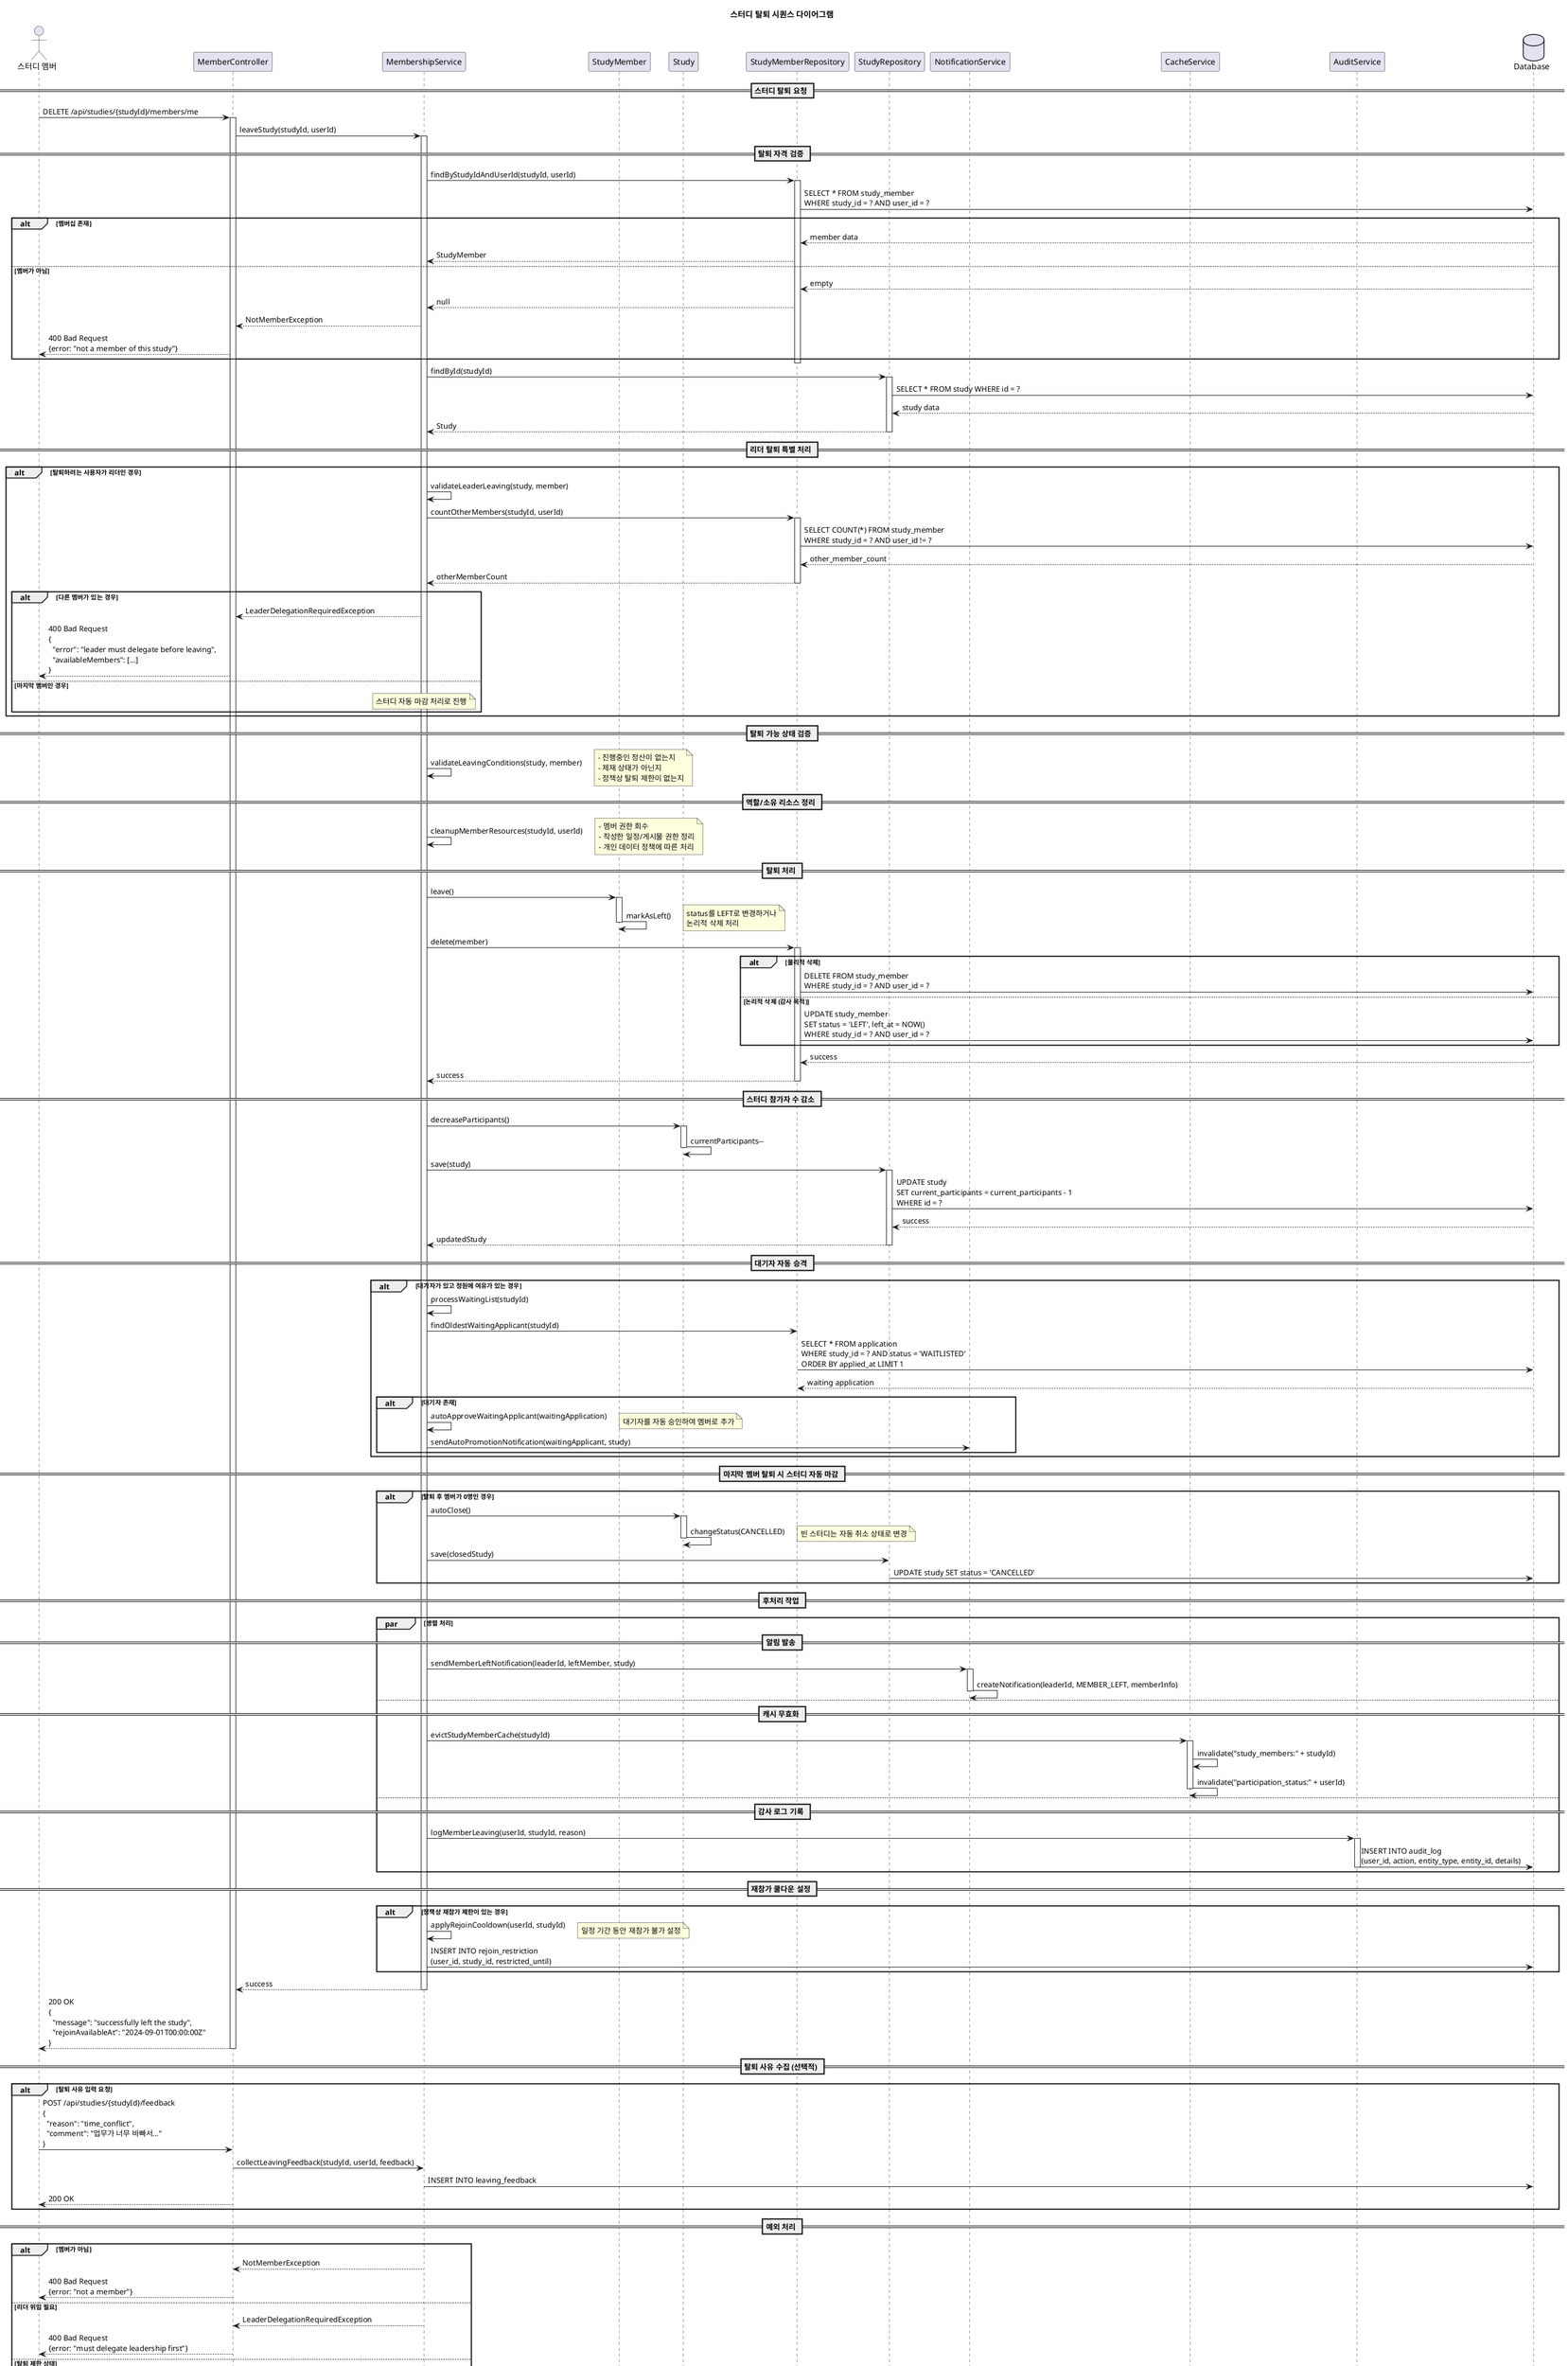 @startuml
title 스터디 탈퇴 시퀀스 다이어그램

actor "스터디 멤버" as Member
participant "MemberController" as Controller
participant "MembershipService" as MemberService
participant "StudyMember" as MemberDomain
participant "Study" as StudyDomain
participant "StudyMemberRepository" as MemberRepo
participant "StudyRepository" as StudyRepo
participant "NotificationService" as NotifyService
participant "CacheService" as CacheService
participant "AuditService" as AuditService
database "Database" as DB

== 스터디 탈퇴 요청 ==
Member -> Controller: DELETE /api/studies/{studyId}/members/me
activate Controller

Controller -> MemberService: leaveStudy(studyId, userId)
activate MemberService

== 탈퇴 자격 검증 ==
MemberService -> MemberRepo: findByStudyIdAndUserId(studyId, userId)
activate MemberRepo
MemberRepo -> DB: SELECT * FROM study_member\nWHERE study_id = ? AND user_id = ?
alt 멤버십 존재
    DB --> MemberRepo: member data
    MemberRepo --> MemberService: StudyMember
else 멤버가 아님
    DB --> MemberRepo: empty
    MemberRepo --> MemberService: null
    MemberService --> Controller: NotMemberException
    Controller --> Member: 400 Bad Request\n{error: "not a member of this study"}
end
deactivate MemberRepo

MemberService -> StudyRepo: findById(studyId)
activate StudyRepo
StudyRepo -> DB: SELECT * FROM study WHERE id = ?
DB --> StudyRepo: study data
StudyRepo --> MemberService: Study
deactivate StudyRepo

== 리더 탈퇴 특별 처리 ==
alt 탈퇴하려는 사용자가 리더인 경우
    MemberService -> MemberService: validateLeaderLeaving(study, member)

    MemberService -> MemberRepo: countOtherMembers(studyId, userId)
    activate MemberRepo
    MemberRepo -> DB: SELECT COUNT(*) FROM study_member\nWHERE study_id = ? AND user_id != ?
    DB --> MemberRepo: other_member_count
    MemberRepo --> MemberService: otherMemberCount
    deactivate MemberRepo

    alt 다른 멤버가 있는 경우
        MemberService --> Controller: LeaderDelegationRequiredException
        Controller --> Member: 400 Bad Request\n{\n  "error": "leader must delegate before leaving",\n  "availableMembers": [...]\n}
    else 마지막 멤버인 경우
        note over MemberService: 스터디 자동 마감 처리로 진행
    end
end

== 탈퇴 가능 상태 검증 ==
MemberService -> MemberService: validateLeavingConditions(study, member)
note right: - 진행중인 정산이 없는지\n- 제재 상태가 아닌지\n- 정책상 탈퇴 제한이 없는지

== 역할/소유 리소스 정리 ==
MemberService -> MemberService: cleanupMemberResources(studyId, userId)
note right: - 멤버 권한 회수\n- 작성한 일정/게시물 권한 정리\n- 개인 데이터 정책에 따른 처리

== 탈퇴 처리 ==
MemberService -> MemberDomain: leave()
activate MemberDomain
MemberDomain -> MemberDomain: markAsLeft()
note right: status를 LEFT로 변경하거나\n논리적 삭제 처리
deactivate MemberDomain

MemberService -> MemberRepo: delete(member)
activate MemberRepo
alt 물리적 삭제
    MemberRepo -> DB: DELETE FROM study_member\nWHERE study_id = ? AND user_id = ?
else 논리적 삭제 (감사 목적)
    MemberRepo -> DB: UPDATE study_member\nSET status = 'LEFT', left_at = NOW()\nWHERE study_id = ? AND user_id = ?
end
DB --> MemberRepo: success
MemberRepo --> MemberService: success
deactivate MemberRepo

== 스터디 참가자 수 감소 ==
MemberService -> StudyDomain: decreaseParticipants()
activate StudyDomain
StudyDomain -> StudyDomain: currentParticipants--
deactivate StudyDomain

MemberService -> StudyRepo: save(study)
activate StudyRepo
StudyRepo -> DB: UPDATE study\nSET current_participants = current_participants - 1\nWHERE id = ?
DB --> StudyRepo: success
StudyRepo --> MemberService: updatedStudy
deactivate StudyRepo

== 대기자 자동 승격 ==
alt 대기자가 있고 정원에 여유가 있는 경우
    MemberService -> MemberService: processWaitingList(studyId)

    MemberService -> MemberRepo: findOldestWaitingApplicant(studyId)
    MemberRepo -> DB: SELECT * FROM application\nWHERE study_id = ? AND status = 'WAITLISTED'\nORDER BY applied_at LIMIT 1
    DB --> MemberRepo: waiting application

    alt 대기자 존재
        MemberService -> MemberService: autoApproveWaitingApplicant(waitingApplication)
        note right: 대기자를 자동 승인하여 멤버로 추가

        MemberService -> NotifyService: sendAutoPromotionNotification(waitingApplicant, study)
    end
end

== 마지막 멤버 탈퇴 시 스터디 자동 마감 ==
alt 탈퇴 후 멤버가 0명인 경우
    MemberService -> StudyDomain: autoClose()
    activate StudyDomain
    StudyDomain -> StudyDomain: changeStatus(CANCELLED)
    note right: 빈 스터디는 자동 취소 상태로 변경
    deactivate StudyDomain

    MemberService -> StudyRepo: save(closedStudy)
    StudyRepo -> DB: UPDATE study SET status = 'CANCELLED'
end

== 후처리 작업 ==
par 병렬 처리
    == 알림 발송 ==
    MemberService -> NotifyService: sendMemberLeftNotification(leaderId, leftMember, study)
    activate NotifyService
    NotifyService -> NotifyService: createNotification(leaderId, MEMBER_LEFT, memberInfo)
    deactivate NotifyService
else
    == 캐시 무효화 ==
    MemberService -> CacheService: evictStudyMemberCache(studyId)
    activate CacheService
    CacheService -> CacheService: invalidate("study_members:" + studyId)
    CacheService -> CacheService: invalidate("participation_status:" + userId)
    deactivate CacheService
else
    == 감사 로그 기록 ==
    MemberService -> AuditService: logMemberLeaving(userId, studyId, reason)
    activate AuditService
    AuditService -> DB: INSERT INTO audit_log\n(user_id, action, entity_type, entity_id, details)
    deactivate AuditService
end

== 재참가 쿨다운 설정 ==
alt 정책상 재참가 제한이 있는 경우
    MemberService -> MemberService: applyRejoinCooldown(userId, studyId)
    note right: 일정 기간 동안 재참가 불가 설정

    MemberService -> DB: INSERT INTO rejoin_restriction\n(user_id, study_id, restricted_until)
end

MemberService --> Controller: success
deactivate MemberService

Controller --> Member: 200 OK\n{\n  "message": "successfully left the study",\n  "rejoinAvailableAt": "2024-09-01T00:00:00Z"\n}
deactivate Controller

== 탈퇴 사유 수집 (선택적) ==
alt 탈퇴 사유 입력 요청
    Member -> Controller: POST /api/studies/{studyId}/feedback\n{\n  "reason": "time_conflict",\n  "comment": "업무가 너무 바빠서..."\n}

    Controller -> MemberService: collectLeavingFeedback(studyId, userId, feedback)
    MemberService -> DB: INSERT INTO leaving_feedback
    Controller --> Member: 200 OK
end

== 예외 처리 ==
alt 멤버가 아님
    MemberService --> Controller: NotMemberException
    Controller --> Member: 400 Bad Request\n{error: "not a member"}
else 리더 위임 필요
    MemberService --> Controller: LeaderDelegationRequiredException
    Controller --> Member: 400 Bad Request\n{error: "must delegate leadership first"}
else 탈퇴 제한 상태
    MemberService --> Controller: LeavingRestrictedException
    Controller --> Member: 400 Bad Request\n{error: "leaving restricted due to ongoing process"}
else 시스템 오류
    MemberService --> Controller: InternalServerException
    Controller --> Member: 500 Internal Server Error\n{error: "system error occurred"}
end

@enduml
